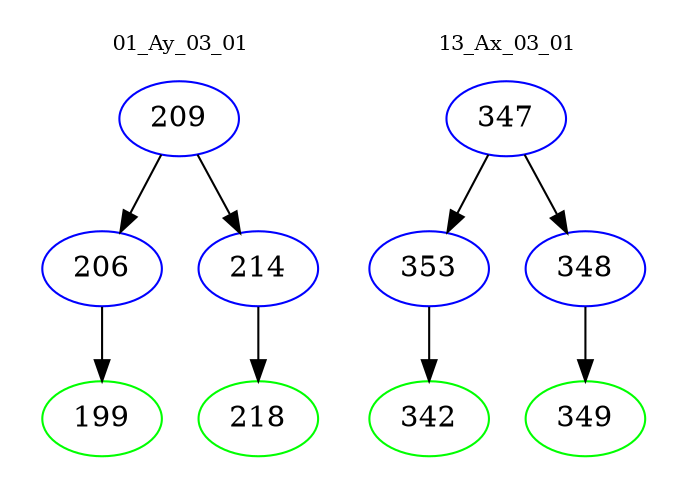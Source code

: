 digraph{
subgraph cluster_0 {
color = white
label = "01_Ay_03_01";
fontsize=10;
T0_209 [label="209", color="blue"]
T0_209 -> T0_206 [color="black"]
T0_206 [label="206", color="blue"]
T0_206 -> T0_199 [color="black"]
T0_199 [label="199", color="green"]
T0_209 -> T0_214 [color="black"]
T0_214 [label="214", color="blue"]
T0_214 -> T0_218 [color="black"]
T0_218 [label="218", color="green"]
}
subgraph cluster_1 {
color = white
label = "13_Ax_03_01";
fontsize=10;
T1_347 [label="347", color="blue"]
T1_347 -> T1_353 [color="black"]
T1_353 [label="353", color="blue"]
T1_353 -> T1_342 [color="black"]
T1_342 [label="342", color="green"]
T1_347 -> T1_348 [color="black"]
T1_348 [label="348", color="blue"]
T1_348 -> T1_349 [color="black"]
T1_349 [label="349", color="green"]
}
}
